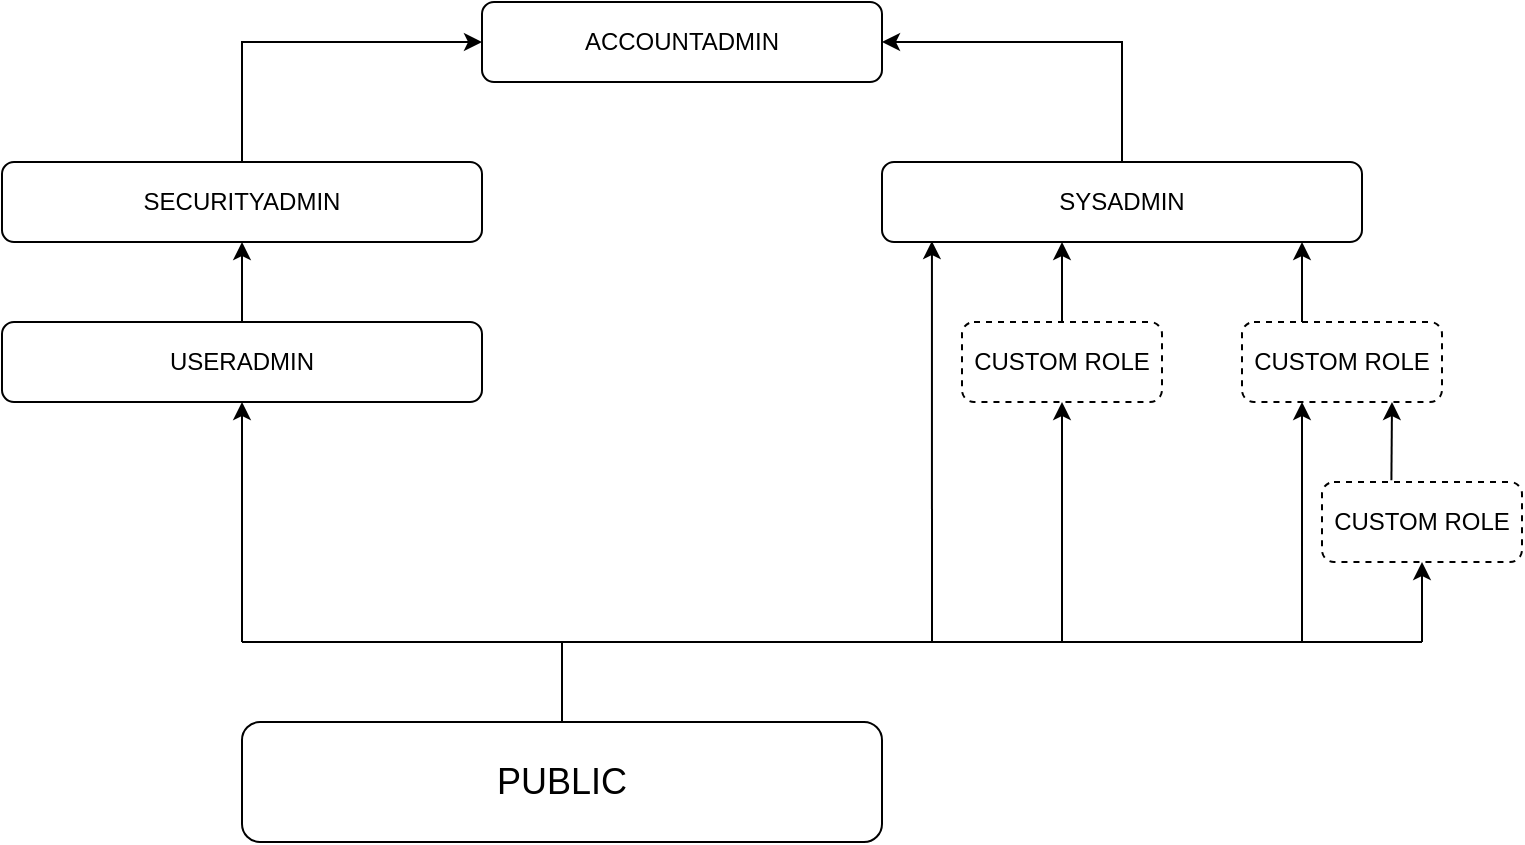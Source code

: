 <mxfile version="22.1.15" type="github">
  <diagram name="Page-1" id="Fb7V96u4vh7-PqSdE-zW">
    <mxGraphModel dx="1326" dy="2214" grid="1" gridSize="10" guides="1" tooltips="1" connect="1" arrows="1" fold="1" page="1" pageScale="1" pageWidth="850" pageHeight="1100" math="0" shadow="0">
      <root>
        <mxCell id="0" />
        <mxCell id="1" parent="0" />
        <mxCell id="8W88jH-fuxeW12mEb5Ts-1" value="ACCOUNTADMIN" style="rounded=1;whiteSpace=wrap;html=1;" vertex="1" parent="1">
          <mxGeometry x="280" y="80" width="200" height="40" as="geometry" />
        </mxCell>
        <mxCell id="8W88jH-fuxeW12mEb5Ts-8" value="" style="edgeStyle=orthogonalEdgeStyle;rounded=0;orthogonalLoop=1;jettySize=auto;html=1;entryX=0;entryY=0.5;entryDx=0;entryDy=0;exitX=0.5;exitY=0;exitDx=0;exitDy=0;" edge="1" parent="1" source="8W88jH-fuxeW12mEb5Ts-2" target="8W88jH-fuxeW12mEb5Ts-1">
          <mxGeometry relative="1" as="geometry">
            <mxPoint x="370" y="520" as="sourcePoint" />
            <Array as="points">
              <mxPoint x="160" y="100" />
            </Array>
          </mxGeometry>
        </mxCell>
        <mxCell id="8W88jH-fuxeW12mEb5Ts-2" value="SECURITYADMIN" style="rounded=1;whiteSpace=wrap;html=1;" vertex="1" parent="1">
          <mxGeometry x="40" y="160" width="240" height="40" as="geometry" />
        </mxCell>
        <mxCell id="8W88jH-fuxeW12mEb5Ts-11" value="" style="edgeStyle=orthogonalEdgeStyle;rounded=0;orthogonalLoop=1;jettySize=auto;html=1;entryX=1;entryY=0.5;entryDx=0;entryDy=0;" edge="1" parent="1" source="8W88jH-fuxeW12mEb5Ts-3" target="8W88jH-fuxeW12mEb5Ts-1">
          <mxGeometry relative="1" as="geometry">
            <mxPoint x="480" y="90" as="targetPoint" />
          </mxGeometry>
        </mxCell>
        <mxCell id="8W88jH-fuxeW12mEb5Ts-3" value="SYSADMIN" style="rounded=1;whiteSpace=wrap;html=1;" vertex="1" parent="1">
          <mxGeometry x="480" y="160" width="240" height="40" as="geometry" />
        </mxCell>
        <mxCell id="8W88jH-fuxeW12mEb5Ts-7" value="" style="edgeStyle=orthogonalEdgeStyle;rounded=0;orthogonalLoop=1;jettySize=auto;html=1;" edge="1" parent="1" source="8W88jH-fuxeW12mEb5Ts-6" target="8W88jH-fuxeW12mEb5Ts-2">
          <mxGeometry relative="1" as="geometry" />
        </mxCell>
        <mxCell id="8W88jH-fuxeW12mEb5Ts-23" value="" style="edgeStyle=none;rounded=0;orthogonalLoop=1;jettySize=auto;html=1;endArrow=classic;endFill=1;entryX=0.5;entryY=1;entryDx=0;entryDy=0;" edge="1" parent="1" target="8W88jH-fuxeW12mEb5Ts-6">
          <mxGeometry relative="1" as="geometry">
            <mxPoint x="160" y="400" as="sourcePoint" />
            <mxPoint x="270" y="340" as="targetPoint" />
          </mxGeometry>
        </mxCell>
        <mxCell id="8W88jH-fuxeW12mEb5Ts-6" value="USERADMIN" style="rounded=1;whiteSpace=wrap;html=1;" vertex="1" parent="1">
          <mxGeometry x="40" y="240" width="240" height="40" as="geometry" />
        </mxCell>
        <mxCell id="8W88jH-fuxeW12mEb5Ts-12" value="CUSTOM ROLE" style="rounded=1;whiteSpace=wrap;html=1;strokeColor=default;dashed=1;" vertex="1" parent="1">
          <mxGeometry x="520" y="240" width="100" height="40" as="geometry" />
        </mxCell>
        <mxCell id="8W88jH-fuxeW12mEb5Ts-14" value="CUSTOM ROLE" style="rounded=1;whiteSpace=wrap;html=1;strokeColor=default;dashed=1;" vertex="1" parent="1">
          <mxGeometry x="660" y="240" width="100" height="40" as="geometry" />
        </mxCell>
        <mxCell id="8W88jH-fuxeW12mEb5Ts-21" value="" style="edgeStyle=none;rounded=0;orthogonalLoop=1;jettySize=auto;html=1;startArrow=none;startFill=0;endArrow=none;endFill=0;" edge="1" parent="1" source="8W88jH-fuxeW12mEb5Ts-15">
          <mxGeometry relative="1" as="geometry">
            <mxPoint x="320" y="400" as="targetPoint" />
          </mxGeometry>
        </mxCell>
        <mxCell id="8W88jH-fuxeW12mEb5Ts-15" value="&lt;font style=&quot;font-size: 18px;&quot;&gt;PUBLIC&lt;/font&gt;" style="rounded=1;whiteSpace=wrap;html=1;" vertex="1" parent="1">
          <mxGeometry x="160" y="440" width="320" height="60" as="geometry" />
        </mxCell>
        <mxCell id="8W88jH-fuxeW12mEb5Ts-24" value="" style="endArrow=none;html=1;rounded=0;" edge="1" parent="1">
          <mxGeometry width="50" height="50" relative="1" as="geometry">
            <mxPoint x="160" y="400" as="sourcePoint" />
            <mxPoint x="750" y="400" as="targetPoint" />
            <Array as="points">
              <mxPoint x="430" y="400" />
            </Array>
          </mxGeometry>
        </mxCell>
        <mxCell id="8W88jH-fuxeW12mEb5Ts-25" value="" style="endArrow=classic;html=1;rounded=0;entryX=0.104;entryY=0.989;entryDx=0;entryDy=0;entryPerimeter=0;" edge="1" parent="1" target="8W88jH-fuxeW12mEb5Ts-3">
          <mxGeometry width="50" height="50" relative="1" as="geometry">
            <mxPoint x="505" y="400" as="sourcePoint" />
            <mxPoint x="450" y="330" as="targetPoint" />
          </mxGeometry>
        </mxCell>
        <mxCell id="8W88jH-fuxeW12mEb5Ts-26" value="" style="endArrow=classic;html=1;rounded=0;entryX=0.5;entryY=1;entryDx=0;entryDy=0;" edge="1" parent="1" target="8W88jH-fuxeW12mEb5Ts-12">
          <mxGeometry width="50" height="50" relative="1" as="geometry">
            <mxPoint x="570" y="400" as="sourcePoint" />
            <mxPoint x="450" y="330" as="targetPoint" />
          </mxGeometry>
        </mxCell>
        <mxCell id="8W88jH-fuxeW12mEb5Ts-27" value="CUSTOM ROLE" style="rounded=1;whiteSpace=wrap;html=1;strokeColor=default;dashed=1;" vertex="1" parent="1">
          <mxGeometry x="700" y="320" width="100" height="40" as="geometry" />
        </mxCell>
        <mxCell id="8W88jH-fuxeW12mEb5Ts-28" value="" style="endArrow=classic;html=1;rounded=0;" edge="1" parent="1">
          <mxGeometry width="50" height="50" relative="1" as="geometry">
            <mxPoint x="690" y="400" as="sourcePoint" />
            <mxPoint x="690" y="280" as="targetPoint" />
          </mxGeometry>
        </mxCell>
        <mxCell id="8W88jH-fuxeW12mEb5Ts-29" value="" style="endArrow=classic;html=1;rounded=0;entryX=0.75;entryY=1;entryDx=0;entryDy=0;exitX=0.347;exitY=-0.022;exitDx=0;exitDy=0;exitPerimeter=0;" edge="1" parent="1" source="8W88jH-fuxeW12mEb5Ts-27" target="8W88jH-fuxeW12mEb5Ts-14">
          <mxGeometry width="50" height="50" relative="1" as="geometry">
            <mxPoint x="580" y="380" as="sourcePoint" />
            <mxPoint x="630" y="330" as="targetPoint" />
          </mxGeometry>
        </mxCell>
        <mxCell id="8W88jH-fuxeW12mEb5Ts-30" value="" style="endArrow=classic;html=1;rounded=0;entryX=0.5;entryY=1;entryDx=0;entryDy=0;" edge="1" parent="1" target="8W88jH-fuxeW12mEb5Ts-27">
          <mxGeometry width="50" height="50" relative="1" as="geometry">
            <mxPoint x="750" y="400" as="sourcePoint" />
            <mxPoint x="630" y="330" as="targetPoint" />
          </mxGeometry>
        </mxCell>
        <mxCell id="8W88jH-fuxeW12mEb5Ts-31" value="" style="endArrow=classic;html=1;rounded=0;exitX=0.5;exitY=0;exitDx=0;exitDy=0;" edge="1" parent="1" source="8W88jH-fuxeW12mEb5Ts-12">
          <mxGeometry width="50" height="50" relative="1" as="geometry">
            <mxPoint x="570" y="240" as="sourcePoint" />
            <mxPoint x="570" y="200" as="targetPoint" />
          </mxGeometry>
        </mxCell>
        <mxCell id="8W88jH-fuxeW12mEb5Ts-32" value="" style="endArrow=classic;html=1;rounded=0;" edge="1" parent="1">
          <mxGeometry width="50" height="50" relative="1" as="geometry">
            <mxPoint x="690" y="240" as="sourcePoint" />
            <mxPoint x="690" y="200" as="targetPoint" />
            <Array as="points" />
          </mxGeometry>
        </mxCell>
      </root>
    </mxGraphModel>
  </diagram>
</mxfile>
